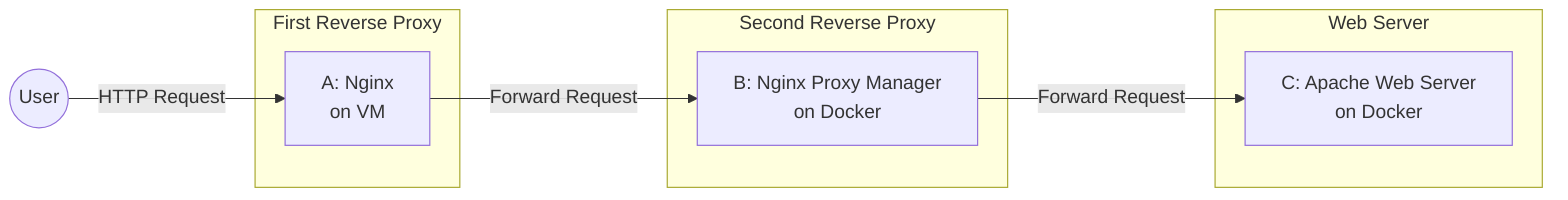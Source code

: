graph LR
    User((User)) --> |HTTP Request| A[A: Nginx<br>on VM]
    A --> |Forward Request| B[B: Nginx Proxy Manager<br>on Docker]
    B --> |Forward Request| C[C: Apache Web Server <br>on Docker]
    
    subgraph "First Reverse Proxy"
    A
    end
    
    subgraph "Second Reverse Proxy"
    B
    end
    
    subgraph "Web Server"
    C
    end
